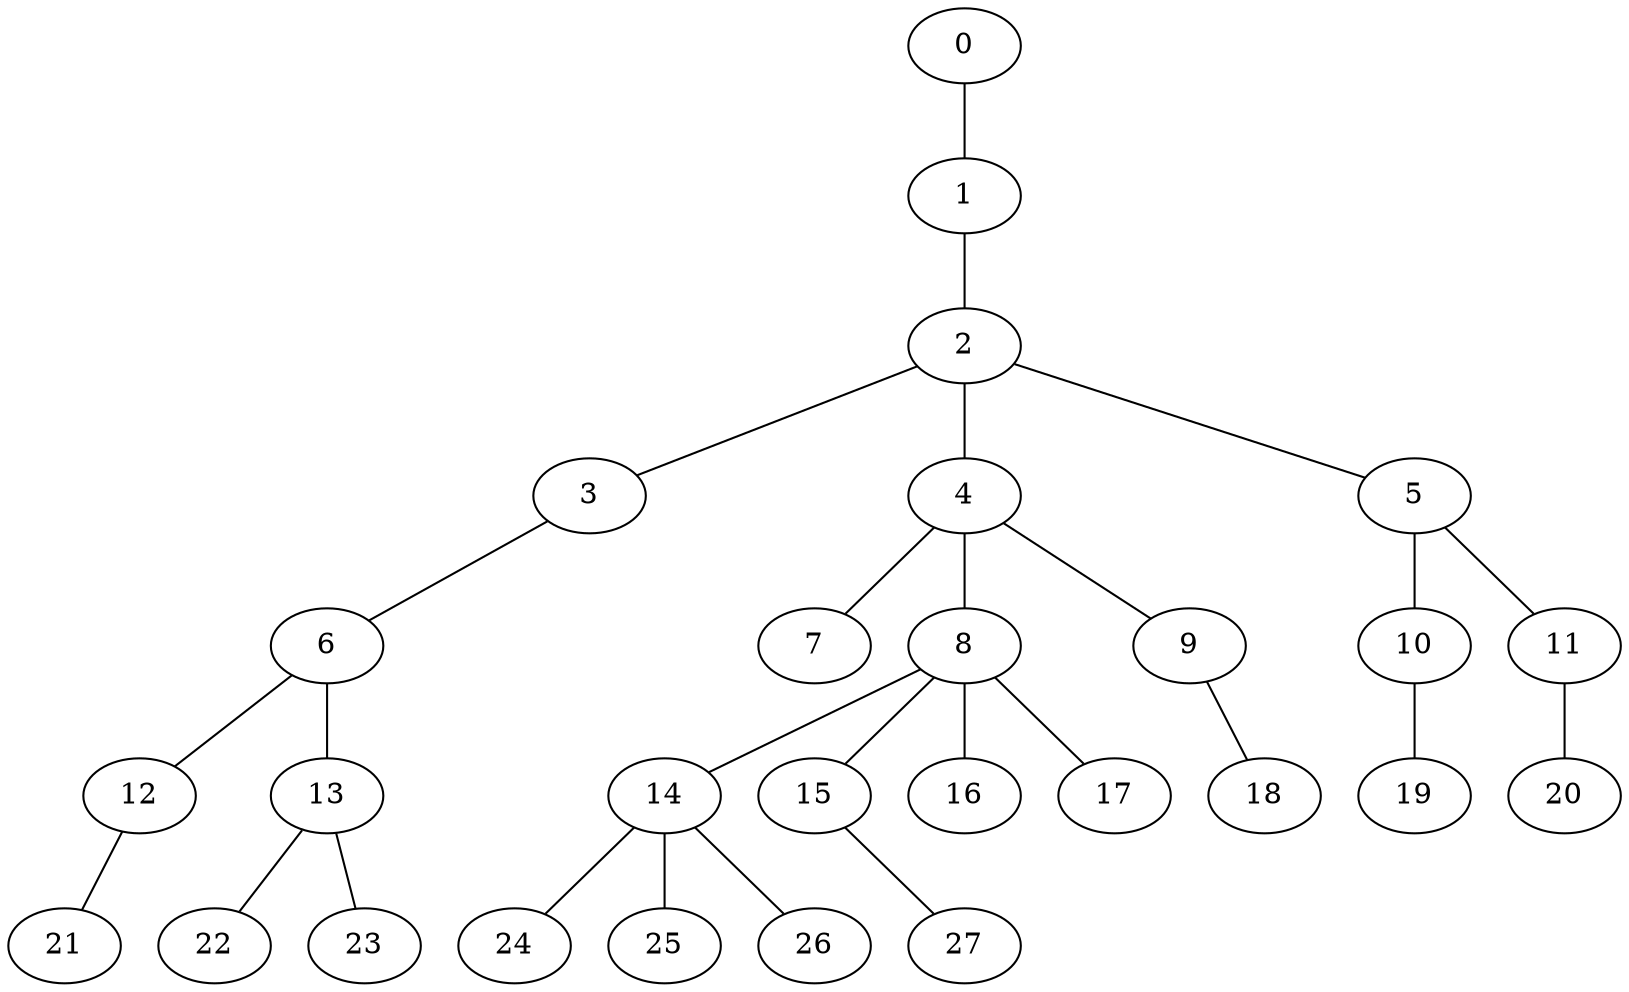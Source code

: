 strict graph "" {
0 [pos="60180226.28,52757950.02"];
1 [pos="60181283.98,52758171.08"];
0 -- 1 [weight=1.0];
2 [pos="60182754.3,52758774.35"];
1 -- 2 [weight=1.0];
3 [pos="60184060.9,52759628.72"];
2 -- 3 [weight=1.0];
4 [pos="60183693.72,52756874.69"];
2 -- 4 [weight=1.0];
5 [pos="60181789.63,52760412.98"];
2 -- 5 [weight=1.0];
6 [pos="60185262.11,52760391.93"];
3 -- 6 [weight=1.0];
7 [pos="60182526.93,52756504.14"];
4 -- 7 [weight=1.0];
8 [pos="60184036.51,52754625.84"];
4 -- 8 [weight=1.0];
9 [pos="60185157.3,52757381.07"];
4 -- 9 [weight=1.0];
10 [pos="60180290.92,52760423.76"];
5 -- 10 [weight=1.0];
11 [pos="60182065.04,52761878.78"];
5 -- 11 [weight=1.0];
12 [pos="60186541.76,52759760.29"];
6 -- 12 [weight=1.0];
13 [pos="60185376.34,52761998.84"];
6 -- 13 [weight=1.0];
14 [pos="60182002.64,52753803.79"];
8 -- 14 [weight=1.0];
15 [pos="60184103.52,52753136.35"];
8 -- 15 [weight=1.0];
16 [pos="60185284.7,52753818.99"];
8 -- 16 [weight=1.0];
17 [pos="60185412.49,52755146.14"];
8 -- 17 [weight=1.0];
18 [pos="60186251.27,52757388.22"];
9 -- 18 [weight=1.0];
19 [pos="60179252.01,52760623.81"];
10 -- 19 [weight=1.0];
20 [pos="60182065.4,52762917.9"];
11 -- 20 [weight=1.0];
21 [pos="60187612.36,52759649.06"];
12 -- 21 [weight=1.0];
22 [pos="60184369.05,52762707.66"];
13 -- 22 [weight=1.0];
23 [pos="60186488.06,52762651.94"];
13 -- 23 [weight=1.0];
24 [pos="60181955.15,52752376.53"];
14 -- 24 [weight=1.0];
25 [pos="60180742.15,52753320.5"];
14 -- 25 [weight=1.0];
26 [pos="60181085.83,52754771.86"];
14 -- 26 [weight=1.0];
27 [pos="60184103.520001,52753136.350001"];
15 -- 27 [weight=1.0];
}
